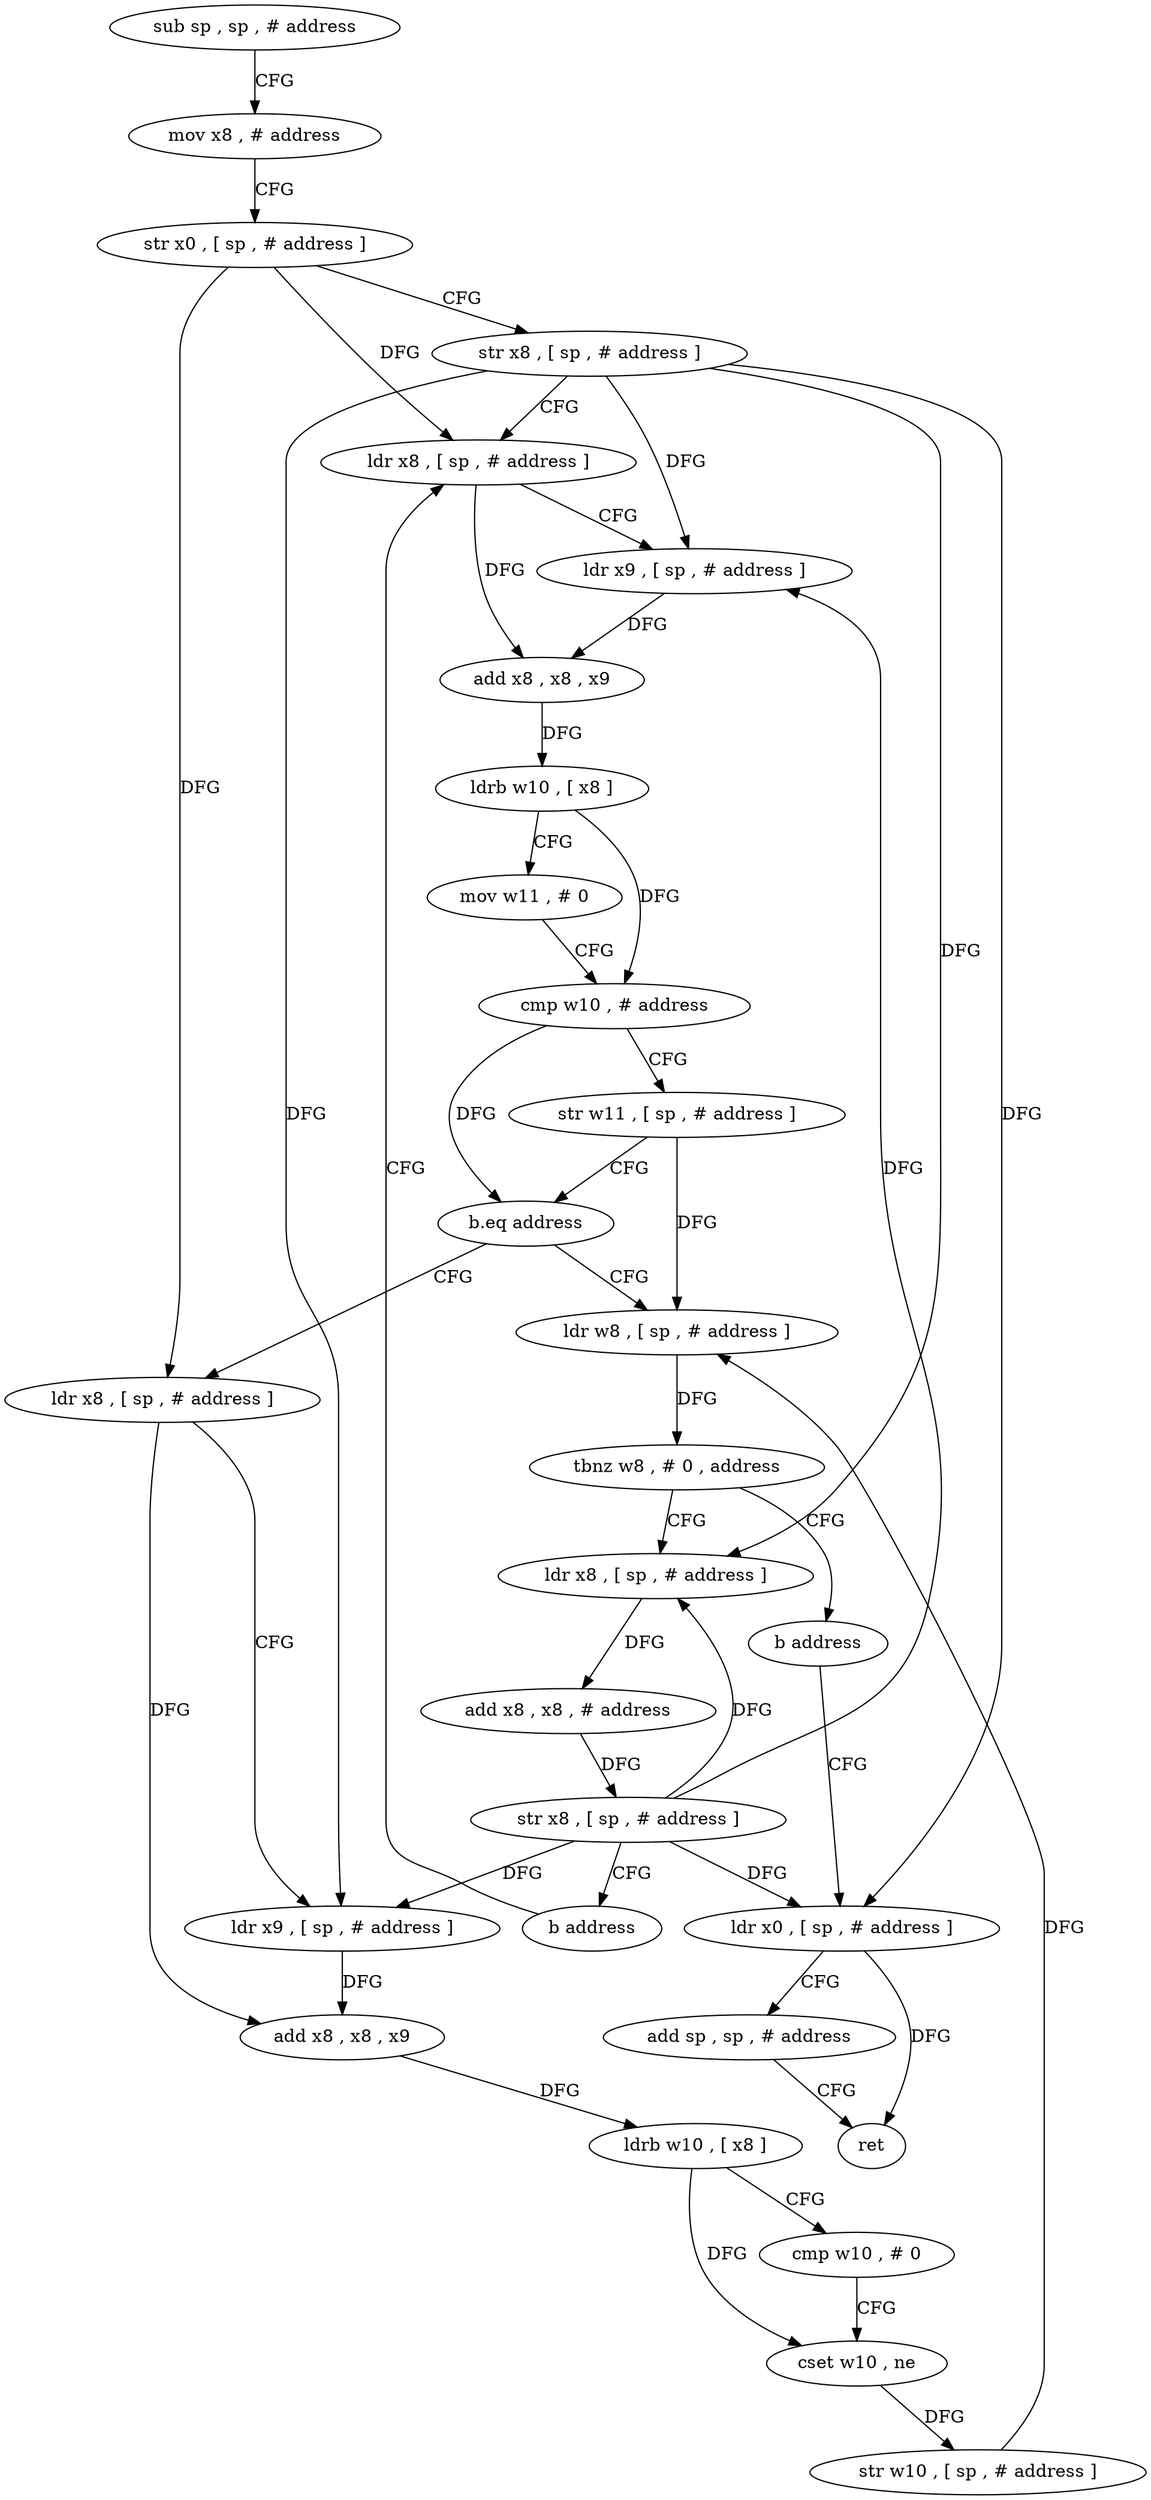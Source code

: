 digraph "func" {
"4203256" [label = "sub sp , sp , # address" ]
"4203260" [label = "mov x8 , # address" ]
"4203264" [label = "str x0 , [ sp , # address ]" ]
"4203268" [label = "str x8 , [ sp , # address ]" ]
"4203272" [label = "ldr x8 , [ sp , # address ]" ]
"4203332" [label = "ldr w8 , [ sp , # address ]" ]
"4203336" [label = "tbnz w8 , # 0 , address" ]
"4203344" [label = "ldr x8 , [ sp , # address ]" ]
"4203340" [label = "b address" ]
"4203304" [label = "ldr x8 , [ sp , # address ]" ]
"4203308" [label = "ldr x9 , [ sp , # address ]" ]
"4203312" [label = "add x8 , x8 , x9" ]
"4203316" [label = "ldrb w10 , [ x8 ]" ]
"4203320" [label = "cmp w10 , # 0" ]
"4203324" [label = "cset w10 , ne" ]
"4203328" [label = "str w10 , [ sp , # address ]" ]
"4203348" [label = "add x8 , x8 , # address" ]
"4203352" [label = "str x8 , [ sp , # address ]" ]
"4203356" [label = "b address" ]
"4203360" [label = "ldr x0 , [ sp , # address ]" ]
"4203276" [label = "ldr x9 , [ sp , # address ]" ]
"4203280" [label = "add x8 , x8 , x9" ]
"4203284" [label = "ldrb w10 , [ x8 ]" ]
"4203288" [label = "mov w11 , # 0" ]
"4203292" [label = "cmp w10 , # address" ]
"4203296" [label = "str w11 , [ sp , # address ]" ]
"4203300" [label = "b.eq address" ]
"4203364" [label = "add sp , sp , # address" ]
"4203368" [label = "ret" ]
"4203256" -> "4203260" [ label = "CFG" ]
"4203260" -> "4203264" [ label = "CFG" ]
"4203264" -> "4203268" [ label = "CFG" ]
"4203264" -> "4203272" [ label = "DFG" ]
"4203264" -> "4203304" [ label = "DFG" ]
"4203268" -> "4203272" [ label = "CFG" ]
"4203268" -> "4203276" [ label = "DFG" ]
"4203268" -> "4203308" [ label = "DFG" ]
"4203268" -> "4203344" [ label = "DFG" ]
"4203268" -> "4203360" [ label = "DFG" ]
"4203272" -> "4203276" [ label = "CFG" ]
"4203272" -> "4203280" [ label = "DFG" ]
"4203332" -> "4203336" [ label = "DFG" ]
"4203336" -> "4203344" [ label = "CFG" ]
"4203336" -> "4203340" [ label = "CFG" ]
"4203344" -> "4203348" [ label = "DFG" ]
"4203340" -> "4203360" [ label = "CFG" ]
"4203304" -> "4203308" [ label = "CFG" ]
"4203304" -> "4203312" [ label = "DFG" ]
"4203308" -> "4203312" [ label = "DFG" ]
"4203312" -> "4203316" [ label = "DFG" ]
"4203316" -> "4203320" [ label = "CFG" ]
"4203316" -> "4203324" [ label = "DFG" ]
"4203320" -> "4203324" [ label = "CFG" ]
"4203324" -> "4203328" [ label = "DFG" ]
"4203328" -> "4203332" [ label = "DFG" ]
"4203348" -> "4203352" [ label = "DFG" ]
"4203352" -> "4203356" [ label = "CFG" ]
"4203352" -> "4203276" [ label = "DFG" ]
"4203352" -> "4203308" [ label = "DFG" ]
"4203352" -> "4203344" [ label = "DFG" ]
"4203352" -> "4203360" [ label = "DFG" ]
"4203356" -> "4203272" [ label = "CFG" ]
"4203360" -> "4203364" [ label = "CFG" ]
"4203360" -> "4203368" [ label = "DFG" ]
"4203276" -> "4203280" [ label = "DFG" ]
"4203280" -> "4203284" [ label = "DFG" ]
"4203284" -> "4203288" [ label = "CFG" ]
"4203284" -> "4203292" [ label = "DFG" ]
"4203288" -> "4203292" [ label = "CFG" ]
"4203292" -> "4203296" [ label = "CFG" ]
"4203292" -> "4203300" [ label = "DFG" ]
"4203296" -> "4203300" [ label = "CFG" ]
"4203296" -> "4203332" [ label = "DFG" ]
"4203300" -> "4203332" [ label = "CFG" ]
"4203300" -> "4203304" [ label = "CFG" ]
"4203364" -> "4203368" [ label = "CFG" ]
}

